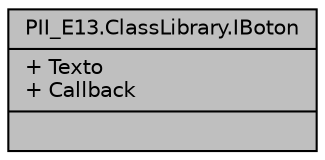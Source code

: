 digraph "PII_E13.ClassLibrary.IBoton"
{
 // INTERACTIVE_SVG=YES
 // LATEX_PDF_SIZE
  edge [fontname="Helvetica",fontsize="10",labelfontname="Helvetica",labelfontsize="10"];
  node [fontname="Helvetica",fontsize="10",shape=record];
  Node1 [label="{PII_E13.ClassLibrary.IBoton\n|+ Texto\l+ Callback\l|}",height=0.2,width=0.4,color="black", fillcolor="grey75", style="filled", fontcolor="black",tooltip="Interfaz que representa un botón adjuntado a un mensaje. Se aplica el patrón adapter y se define una ..."];
}
